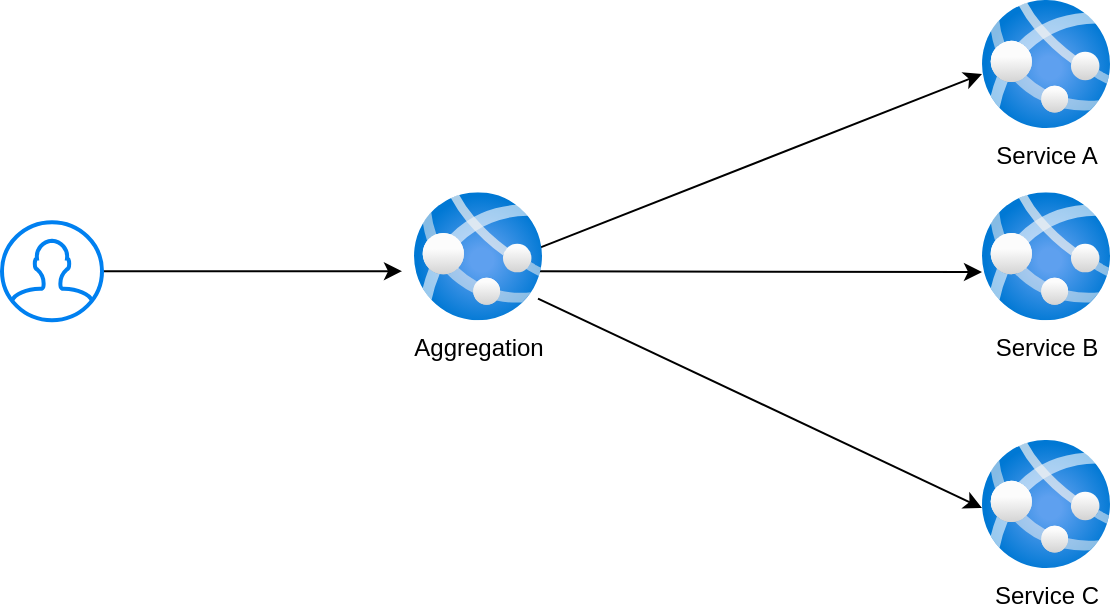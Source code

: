 <mxfile>
    <diagram id="rfXnr1FomBnFYZt6RTGZ" name="Page-1">
        <mxGraphModel dx="606" dy="478" grid="1" gridSize="10" guides="1" tooltips="1" connect="1" arrows="1" fold="1" page="1" pageScale="1" pageWidth="850" pageHeight="1100" math="0" shadow="0">
            <root>
                <mxCell id="0"/>
                <mxCell id="1" parent="0"/>
                <mxCell id="5" style="edgeStyle=none;html=1;entryX=0;entryY=0.508;entryDx=0;entryDy=0;entryPerimeter=0;" edge="1" parent="1">
                    <mxGeometry relative="1" as="geometry">
                        <mxPoint x="342" y="295.637" as="sourcePoint"/>
                        <mxPoint x="564" y="295.999" as="targetPoint"/>
                    </mxGeometry>
                </mxCell>
                <mxCell id="6" style="edgeStyle=none;html=1;" edge="1" parent="1">
                    <mxGeometry relative="1" as="geometry">
                        <mxPoint x="342" y="284.197" as="sourcePoint"/>
                        <mxPoint x="564" y="196.983" as="targetPoint"/>
                    </mxGeometry>
                </mxCell>
                <mxCell id="7" style="edgeStyle=none;html=1;entryX=0;entryY=0.664;entryDx=0;entryDy=0;entryPerimeter=0;" edge="1" parent="1">
                    <mxGeometry relative="1" as="geometry">
                        <mxPoint x="342" y="309.269" as="sourcePoint"/>
                        <mxPoint x="564" y="413.984" as="targetPoint"/>
                    </mxGeometry>
                </mxCell>
                <mxCell id="9" style="edgeStyle=none;html=1;" edge="1" parent="1" source="10">
                    <mxGeometry relative="1" as="geometry">
                        <mxPoint x="274" y="295.59" as="targetPoint"/>
                    </mxGeometry>
                </mxCell>
                <mxCell id="10" value="" style="html=1;verticalLabelPosition=bottom;align=center;labelBackgroundColor=#ffffff;verticalAlign=top;strokeWidth=2;strokeColor=#0080F0;shadow=0;dashed=0;shape=mxgraph.ios7.icons.user;" vertex="1" parent="1">
                    <mxGeometry x="74" y="271.09" width="50" height="49" as="geometry"/>
                </mxCell>
                <mxCell id="11" value="Aggregation&lt;br&gt;" style="aspect=fixed;html=1;points=[];align=center;image;fontSize=12;image=img/lib/azure2/app_services/App_Services.svg;" vertex="1" parent="1">
                    <mxGeometry x="280" y="256.09" width="64" height="64" as="geometry"/>
                </mxCell>
                <mxCell id="12" value="Service A" style="aspect=fixed;html=1;points=[];align=center;image;fontSize=12;image=img/lib/azure2/app_services/App_Services.svg;" vertex="1" parent="1">
                    <mxGeometry x="564" y="160.0" width="64" height="64" as="geometry"/>
                </mxCell>
                <mxCell id="13" value="Service B" style="aspect=fixed;html=1;points=[];align=center;image;fontSize=12;image=img/lib/azure2/app_services/App_Services.svg;" vertex="1" parent="1">
                    <mxGeometry x="564" y="256.09" width="64" height="64" as="geometry"/>
                </mxCell>
                <mxCell id="14" value="Service C" style="aspect=fixed;html=1;points=[];align=center;image;fontSize=12;image=img/lib/azure2/app_services/App_Services.svg;" vertex="1" parent="1">
                    <mxGeometry x="564" y="380" width="64" height="64" as="geometry"/>
                </mxCell>
            </root>
        </mxGraphModel>
    </diagram>
</mxfile>